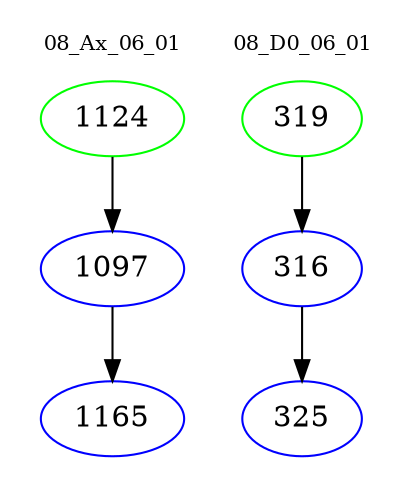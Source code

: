digraph{
subgraph cluster_0 {
color = white
label = "08_Ax_06_01";
fontsize=10;
T0_1124 [label="1124", color="green"]
T0_1124 -> T0_1097 [color="black"]
T0_1097 [label="1097", color="blue"]
T0_1097 -> T0_1165 [color="black"]
T0_1165 [label="1165", color="blue"]
}
subgraph cluster_1 {
color = white
label = "08_D0_06_01";
fontsize=10;
T1_319 [label="319", color="green"]
T1_319 -> T1_316 [color="black"]
T1_316 [label="316", color="blue"]
T1_316 -> T1_325 [color="black"]
T1_325 [label="325", color="blue"]
}
}
